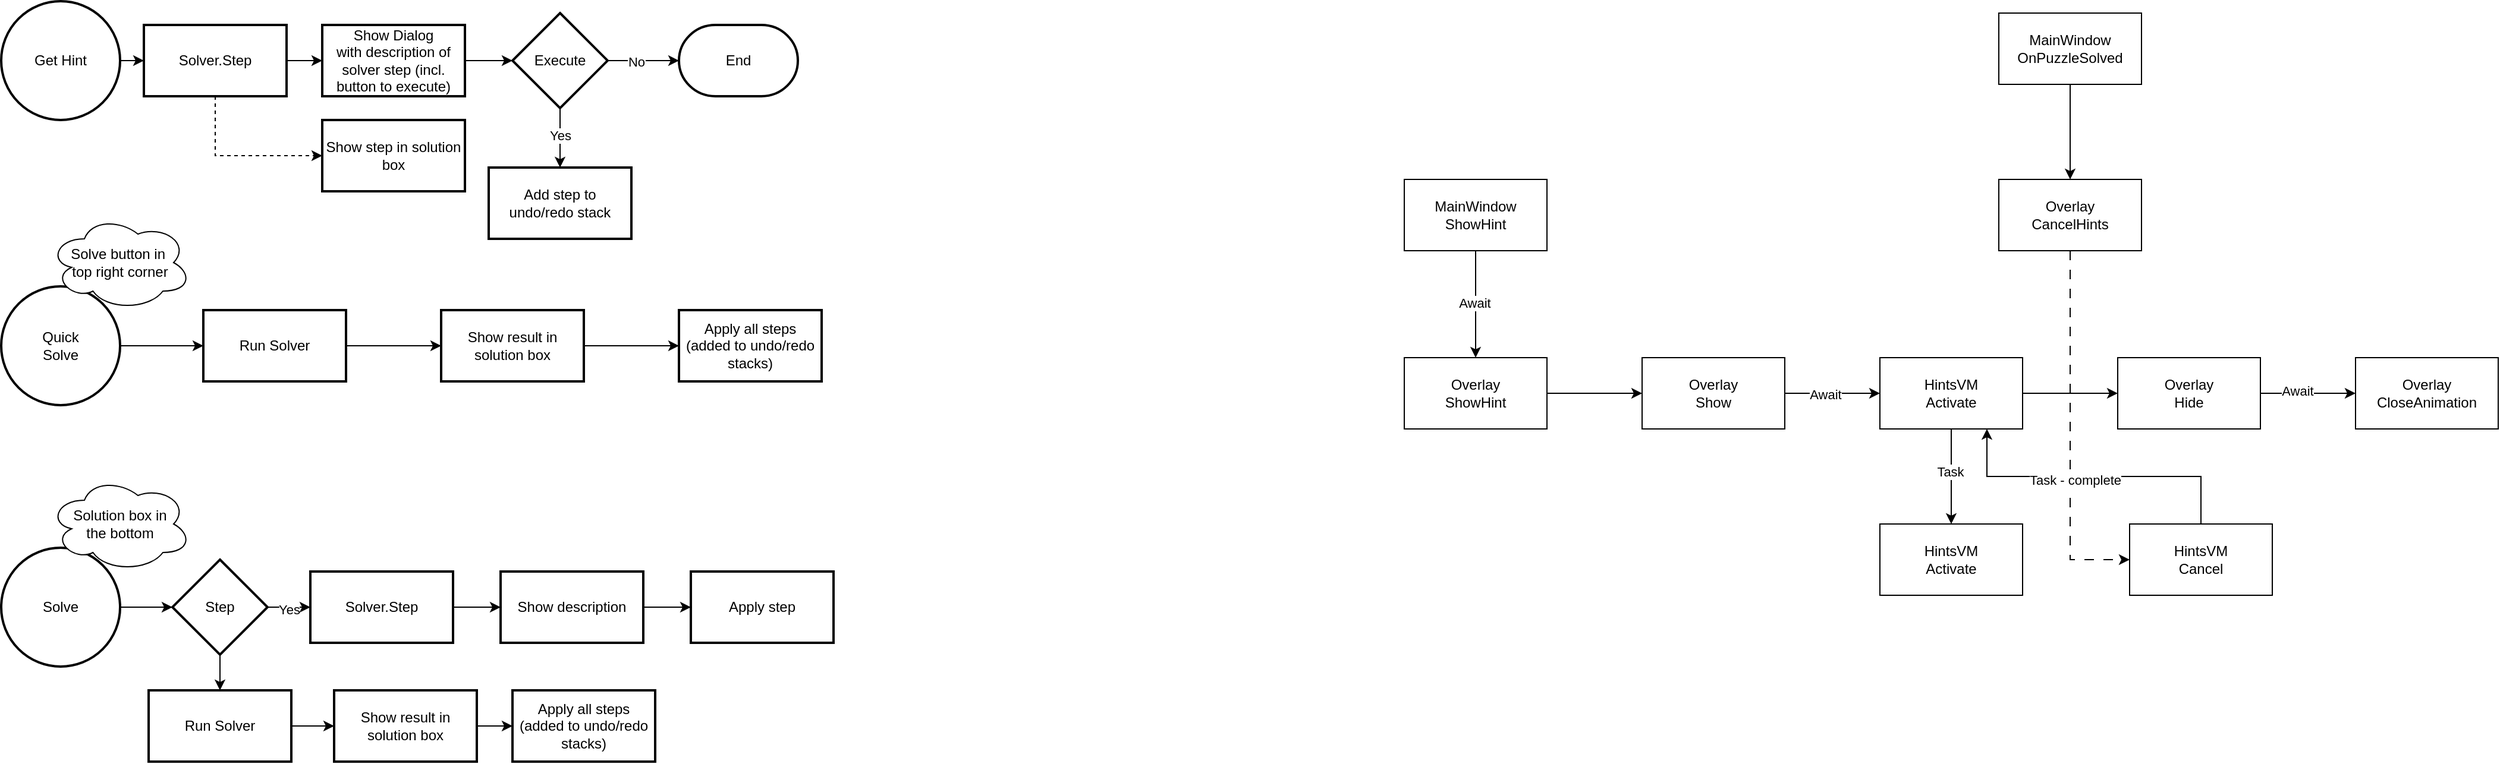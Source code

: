 <mxfile version="26.2.2">
  <diagram name="Side-1" id="ZalhD_f7BSgLu8oEKuKj">
    <mxGraphModel dx="1052" dy="805" grid="1" gridSize="10" guides="1" tooltips="1" connect="1" arrows="1" fold="1" page="1" pageScale="1" pageWidth="3300" pageHeight="4681" math="0" shadow="0">
      <root>
        <mxCell id="0" />
        <mxCell id="1" parent="0" />
        <mxCell id="xN12FdUDQYVVhbr5n7pk-11" value="" style="edgeStyle=orthogonalEdgeStyle;rounded=0;orthogonalLoop=1;jettySize=auto;html=1;" parent="1" source="xN12FdUDQYVVhbr5n7pk-6" target="xN12FdUDQYVVhbr5n7pk-10" edge="1">
          <mxGeometry relative="1" as="geometry" />
        </mxCell>
        <mxCell id="xN12FdUDQYVVhbr5n7pk-6" value="Get Hint" style="strokeWidth=2;html=1;shape=mxgraph.flowchart.start_2;whiteSpace=wrap;" parent="1" vertex="1">
          <mxGeometry x="40" y="40" width="100" height="100" as="geometry" />
        </mxCell>
        <mxCell id="xN12FdUDQYVVhbr5n7pk-31" value="" style="edgeStyle=orthogonalEdgeStyle;rounded=0;orthogonalLoop=1;jettySize=auto;html=1;" parent="1" source="xN12FdUDQYVVhbr5n7pk-7" target="xN12FdUDQYVVhbr5n7pk-30" edge="1">
          <mxGeometry relative="1" as="geometry" />
        </mxCell>
        <mxCell id="xN12FdUDQYVVhbr5n7pk-7" value="Quick&lt;div&gt;Solve&lt;/div&gt;" style="strokeWidth=2;html=1;shape=mxgraph.flowchart.start_2;whiteSpace=wrap;" parent="1" vertex="1">
          <mxGeometry x="40" y="280" width="100" height="100" as="geometry" />
        </mxCell>
        <mxCell id="xN12FdUDQYVVhbr5n7pk-15" value="" style="edgeStyle=orthogonalEdgeStyle;rounded=0;orthogonalLoop=1;jettySize=auto;html=1;" parent="1" source="xN12FdUDQYVVhbr5n7pk-10" target="xN12FdUDQYVVhbr5n7pk-14" edge="1">
          <mxGeometry relative="1" as="geometry" />
        </mxCell>
        <mxCell id="xN12FdUDQYVVhbr5n7pk-10" value="Solver.Step" style="whiteSpace=wrap;html=1;strokeWidth=2;" parent="1" vertex="1">
          <mxGeometry x="160" y="60" width="120" height="60" as="geometry" />
        </mxCell>
        <mxCell id="xN12FdUDQYVVhbr5n7pk-23" value="" style="edgeStyle=orthogonalEdgeStyle;rounded=0;orthogonalLoop=1;jettySize=auto;html=1;" parent="1" source="xN12FdUDQYVVhbr5n7pk-14" target="xN12FdUDQYVVhbr5n7pk-22" edge="1">
          <mxGeometry relative="1" as="geometry" />
        </mxCell>
        <mxCell id="xN12FdUDQYVVhbr5n7pk-14" value="Show Dialog&lt;div&gt;with description of&lt;/div&gt;&lt;div&gt;solver step (incl. button to execute)&lt;/div&gt;" style="whiteSpace=wrap;html=1;strokeWidth=2;" parent="1" vertex="1">
          <mxGeometry x="310" y="60" width="120" height="60" as="geometry" />
        </mxCell>
        <mxCell id="xN12FdUDQYVVhbr5n7pk-16" value="Show step in solution box" style="whiteSpace=wrap;html=1;strokeWidth=2;" parent="1" vertex="1">
          <mxGeometry x="310" y="140" width="120" height="60" as="geometry" />
        </mxCell>
        <mxCell id="xN12FdUDQYVVhbr5n7pk-19" value="" style="endArrow=classic;html=1;rounded=0;exitX=0.5;exitY=1;exitDx=0;exitDy=0;entryX=0;entryY=0.5;entryDx=0;entryDy=0;dashed=1;" parent="1" source="xN12FdUDQYVVhbr5n7pk-10" target="xN12FdUDQYVVhbr5n7pk-16" edge="1">
          <mxGeometry width="50" height="50" relative="1" as="geometry">
            <mxPoint x="290" y="220" as="sourcePoint" />
            <mxPoint x="340" y="170" as="targetPoint" />
            <Array as="points">
              <mxPoint x="220" y="170" />
            </Array>
          </mxGeometry>
        </mxCell>
        <mxCell id="xN12FdUDQYVVhbr5n7pk-25" value="" style="edgeStyle=orthogonalEdgeStyle;rounded=0;orthogonalLoop=1;jettySize=auto;html=1;" parent="1" source="xN12FdUDQYVVhbr5n7pk-22" target="xN12FdUDQYVVhbr5n7pk-24" edge="1">
          <mxGeometry relative="1" as="geometry" />
        </mxCell>
        <mxCell id="xN12FdUDQYVVhbr5n7pk-26" value="Yes" style="edgeLabel;html=1;align=center;verticalAlign=middle;resizable=0;points=[];" parent="xN12FdUDQYVVhbr5n7pk-25" vertex="1" connectable="0">
          <mxGeometry x="-0.089" relative="1" as="geometry">
            <mxPoint as="offset" />
          </mxGeometry>
        </mxCell>
        <mxCell id="xN12FdUDQYVVhbr5n7pk-22" value="Execute" style="rhombus;whiteSpace=wrap;html=1;strokeWidth=2;" parent="1" vertex="1">
          <mxGeometry x="470" y="50" width="80" height="80" as="geometry" />
        </mxCell>
        <mxCell id="xN12FdUDQYVVhbr5n7pk-24" value="Add step to undo/redo stack" style="whiteSpace=wrap;html=1;strokeWidth=2;" parent="1" vertex="1">
          <mxGeometry x="450" y="180" width="120" height="60" as="geometry" />
        </mxCell>
        <mxCell id="xN12FdUDQYVVhbr5n7pk-27" value="End" style="strokeWidth=2;html=1;shape=mxgraph.flowchart.terminator;whiteSpace=wrap;" parent="1" vertex="1">
          <mxGeometry x="610" y="60" width="100" height="60" as="geometry" />
        </mxCell>
        <mxCell id="xN12FdUDQYVVhbr5n7pk-28" style="edgeStyle=orthogonalEdgeStyle;rounded=0;orthogonalLoop=1;jettySize=auto;html=1;exitX=1;exitY=0.5;exitDx=0;exitDy=0;entryX=0;entryY=0.5;entryDx=0;entryDy=0;entryPerimeter=0;" parent="1" source="xN12FdUDQYVVhbr5n7pk-22" target="xN12FdUDQYVVhbr5n7pk-27" edge="1">
          <mxGeometry relative="1" as="geometry" />
        </mxCell>
        <mxCell id="xN12FdUDQYVVhbr5n7pk-29" value="No" style="edgeLabel;html=1;align=center;verticalAlign=middle;resizable=0;points=[];" parent="xN12FdUDQYVVhbr5n7pk-28" vertex="1" connectable="0">
          <mxGeometry x="-0.22" y="-1" relative="1" as="geometry">
            <mxPoint as="offset" />
          </mxGeometry>
        </mxCell>
        <mxCell id="xN12FdUDQYVVhbr5n7pk-33" value="" style="edgeStyle=orthogonalEdgeStyle;rounded=0;orthogonalLoop=1;jettySize=auto;html=1;" parent="1" source="xN12FdUDQYVVhbr5n7pk-30" target="xN12FdUDQYVVhbr5n7pk-32" edge="1">
          <mxGeometry relative="1" as="geometry" />
        </mxCell>
        <mxCell id="xN12FdUDQYVVhbr5n7pk-30" value="Run Solver" style="whiteSpace=wrap;html=1;strokeWidth=2;" parent="1" vertex="1">
          <mxGeometry x="210" y="300" width="120" height="60" as="geometry" />
        </mxCell>
        <mxCell id="xN12FdUDQYVVhbr5n7pk-35" value="" style="edgeStyle=orthogonalEdgeStyle;rounded=0;orthogonalLoop=1;jettySize=auto;html=1;" parent="1" source="xN12FdUDQYVVhbr5n7pk-32" target="xN12FdUDQYVVhbr5n7pk-34" edge="1">
          <mxGeometry relative="1" as="geometry" />
        </mxCell>
        <mxCell id="xN12FdUDQYVVhbr5n7pk-32" value="Show result in solution box" style="whiteSpace=wrap;html=1;strokeWidth=2;" parent="1" vertex="1">
          <mxGeometry x="410" y="300" width="120" height="60" as="geometry" />
        </mxCell>
        <mxCell id="xN12FdUDQYVVhbr5n7pk-34" value="Apply all steps (added to undo/redo stacks)" style="whiteSpace=wrap;html=1;strokeWidth=2;" parent="1" vertex="1">
          <mxGeometry x="610" y="300" width="120" height="60" as="geometry" />
        </mxCell>
        <mxCell id="xN12FdUDQYVVhbr5n7pk-36" value="Solve button in&amp;nbsp;&lt;div&gt;top right corner&lt;/div&gt;" style="ellipse;shape=cloud;whiteSpace=wrap;html=1;" parent="1" vertex="1">
          <mxGeometry x="80" y="220" width="120" height="80" as="geometry" />
        </mxCell>
        <mxCell id="xN12FdUDQYVVhbr5n7pk-40" value="" style="edgeStyle=orthogonalEdgeStyle;rounded=0;orthogonalLoop=1;jettySize=auto;html=1;" parent="1" source="xN12FdUDQYVVhbr5n7pk-37" target="xN12FdUDQYVVhbr5n7pk-39" edge="1">
          <mxGeometry relative="1" as="geometry" />
        </mxCell>
        <mxCell id="xN12FdUDQYVVhbr5n7pk-37" value="&lt;div&gt;Solve&lt;/div&gt;" style="strokeWidth=2;html=1;shape=mxgraph.flowchart.start_2;whiteSpace=wrap;" parent="1" vertex="1">
          <mxGeometry x="40" y="500" width="100" height="100" as="geometry" />
        </mxCell>
        <mxCell id="xN12FdUDQYVVhbr5n7pk-38" value="Solution box in&lt;div&gt;the bottom&lt;/div&gt;" style="ellipse;shape=cloud;whiteSpace=wrap;html=1;" parent="1" vertex="1">
          <mxGeometry x="80" y="440" width="120" height="80" as="geometry" />
        </mxCell>
        <mxCell id="xN12FdUDQYVVhbr5n7pk-42" value="" style="edgeStyle=orthogonalEdgeStyle;rounded=0;orthogonalLoop=1;jettySize=auto;html=1;" parent="1" source="xN12FdUDQYVVhbr5n7pk-39" target="xN12FdUDQYVVhbr5n7pk-41" edge="1">
          <mxGeometry relative="1" as="geometry" />
        </mxCell>
        <mxCell id="xN12FdUDQYVVhbr5n7pk-43" value="Yes" style="edgeLabel;html=1;align=center;verticalAlign=middle;resizable=0;points=[];" parent="xN12FdUDQYVVhbr5n7pk-42" vertex="1" connectable="0">
          <mxGeometry x="0.033" y="2" relative="1" as="geometry">
            <mxPoint as="offset" />
          </mxGeometry>
        </mxCell>
        <mxCell id="xN12FdUDQYVVhbr5n7pk-51" value="" style="edgeStyle=orthogonalEdgeStyle;rounded=0;orthogonalLoop=1;jettySize=auto;html=1;" parent="1" source="xN12FdUDQYVVhbr5n7pk-39" target="xN12FdUDQYVVhbr5n7pk-50" edge="1">
          <mxGeometry relative="1" as="geometry" />
        </mxCell>
        <mxCell id="xN12FdUDQYVVhbr5n7pk-39" value="Step" style="rhombus;whiteSpace=wrap;html=1;strokeWidth=2;" parent="1" vertex="1">
          <mxGeometry x="184" y="510" width="80" height="80" as="geometry" />
        </mxCell>
        <mxCell id="xN12FdUDQYVVhbr5n7pk-45" value="" style="edgeStyle=orthogonalEdgeStyle;rounded=0;orthogonalLoop=1;jettySize=auto;html=1;" parent="1" source="xN12FdUDQYVVhbr5n7pk-41" target="xN12FdUDQYVVhbr5n7pk-44" edge="1">
          <mxGeometry relative="1" as="geometry" />
        </mxCell>
        <mxCell id="xN12FdUDQYVVhbr5n7pk-41" value="Solver.Step" style="whiteSpace=wrap;html=1;strokeWidth=2;" parent="1" vertex="1">
          <mxGeometry x="300" y="520" width="120" height="60" as="geometry" />
        </mxCell>
        <mxCell id="xN12FdUDQYVVhbr5n7pk-49" value="" style="edgeStyle=orthogonalEdgeStyle;rounded=0;orthogonalLoop=1;jettySize=auto;html=1;" parent="1" source="xN12FdUDQYVVhbr5n7pk-44" target="xN12FdUDQYVVhbr5n7pk-48" edge="1">
          <mxGeometry relative="1" as="geometry" />
        </mxCell>
        <mxCell id="xN12FdUDQYVVhbr5n7pk-44" value="Show description" style="whiteSpace=wrap;html=1;strokeWidth=2;" parent="1" vertex="1">
          <mxGeometry x="460" y="520" width="120" height="60" as="geometry" />
        </mxCell>
        <mxCell id="xN12FdUDQYVVhbr5n7pk-48" value="Apply step" style="whiteSpace=wrap;html=1;strokeWidth=2;" parent="1" vertex="1">
          <mxGeometry x="620" y="520" width="120" height="60" as="geometry" />
        </mxCell>
        <mxCell id="xN12FdUDQYVVhbr5n7pk-55" style="edgeStyle=orthogonalEdgeStyle;rounded=0;orthogonalLoop=1;jettySize=auto;html=1;exitX=1;exitY=0.5;exitDx=0;exitDy=0;entryX=0;entryY=0.5;entryDx=0;entryDy=0;" parent="1" source="xN12FdUDQYVVhbr5n7pk-50" target="xN12FdUDQYVVhbr5n7pk-53" edge="1">
          <mxGeometry relative="1" as="geometry" />
        </mxCell>
        <mxCell id="xN12FdUDQYVVhbr5n7pk-50" value="Run Solver" style="whiteSpace=wrap;html=1;strokeWidth=2;" parent="1" vertex="1">
          <mxGeometry x="164" y="620" width="120" height="60" as="geometry" />
        </mxCell>
        <mxCell id="xN12FdUDQYVVhbr5n7pk-52" value="" style="edgeStyle=orthogonalEdgeStyle;rounded=0;orthogonalLoop=1;jettySize=auto;html=1;" parent="1" source="xN12FdUDQYVVhbr5n7pk-53" target="xN12FdUDQYVVhbr5n7pk-54" edge="1">
          <mxGeometry relative="1" as="geometry" />
        </mxCell>
        <mxCell id="xN12FdUDQYVVhbr5n7pk-53" value="Show result in solution box" style="whiteSpace=wrap;html=1;strokeWidth=2;" parent="1" vertex="1">
          <mxGeometry x="320" y="620" width="120" height="60" as="geometry" />
        </mxCell>
        <mxCell id="xN12FdUDQYVVhbr5n7pk-54" value="Apply all steps (added to undo/redo stacks)" style="whiteSpace=wrap;html=1;strokeWidth=2;" parent="1" vertex="1">
          <mxGeometry x="470" y="620" width="120" height="60" as="geometry" />
        </mxCell>
        <mxCell id="reWqDuZTBERJUsEtRyYQ-7" style="edgeStyle=orthogonalEdgeStyle;rounded=0;orthogonalLoop=1;jettySize=auto;html=1;exitX=0.5;exitY=1;exitDx=0;exitDy=0;" edge="1" parent="1" source="reWqDuZTBERJUsEtRyYQ-5" target="reWqDuZTBERJUsEtRyYQ-6">
          <mxGeometry relative="1" as="geometry" />
        </mxCell>
        <mxCell id="reWqDuZTBERJUsEtRyYQ-8" value="Await" style="edgeLabel;html=1;align=center;verticalAlign=middle;resizable=0;points=[];" vertex="1" connectable="0" parent="reWqDuZTBERJUsEtRyYQ-7">
          <mxGeometry x="-0.022" y="-1" relative="1" as="geometry">
            <mxPoint as="offset" />
          </mxGeometry>
        </mxCell>
        <mxCell id="reWqDuZTBERJUsEtRyYQ-5" value="MainWindow&lt;div&gt;ShowHint&lt;/div&gt;" style="rounded=0;whiteSpace=wrap;html=1;" vertex="1" parent="1">
          <mxGeometry x="1220" y="190" width="120" height="60" as="geometry" />
        </mxCell>
        <mxCell id="reWqDuZTBERJUsEtRyYQ-10" value="" style="edgeStyle=orthogonalEdgeStyle;rounded=0;orthogonalLoop=1;jettySize=auto;html=1;" edge="1" parent="1" source="reWqDuZTBERJUsEtRyYQ-6" target="reWqDuZTBERJUsEtRyYQ-9">
          <mxGeometry relative="1" as="geometry" />
        </mxCell>
        <mxCell id="reWqDuZTBERJUsEtRyYQ-6" value="Overlay&lt;div&gt;ShowHint&lt;/div&gt;" style="rounded=0;whiteSpace=wrap;html=1;" vertex="1" parent="1">
          <mxGeometry x="1220" y="340" width="120" height="60" as="geometry" />
        </mxCell>
        <mxCell id="reWqDuZTBERJUsEtRyYQ-12" value="" style="edgeStyle=orthogonalEdgeStyle;rounded=0;orthogonalLoop=1;jettySize=auto;html=1;" edge="1" parent="1" source="reWqDuZTBERJUsEtRyYQ-9" target="reWqDuZTBERJUsEtRyYQ-11">
          <mxGeometry relative="1" as="geometry" />
        </mxCell>
        <mxCell id="reWqDuZTBERJUsEtRyYQ-13" value="Await" style="edgeLabel;html=1;align=center;verticalAlign=middle;resizable=0;points=[];" vertex="1" connectable="0" parent="reWqDuZTBERJUsEtRyYQ-12">
          <mxGeometry x="-0.15" y="-1" relative="1" as="geometry">
            <mxPoint as="offset" />
          </mxGeometry>
        </mxCell>
        <mxCell id="reWqDuZTBERJUsEtRyYQ-9" value="Overlay&lt;div&gt;Show&lt;/div&gt;" style="whiteSpace=wrap;html=1;rounded=0;" vertex="1" parent="1">
          <mxGeometry x="1420" y="340" width="120" height="60" as="geometry" />
        </mxCell>
        <mxCell id="reWqDuZTBERJUsEtRyYQ-15" value="" style="edgeStyle=orthogonalEdgeStyle;rounded=0;orthogonalLoop=1;jettySize=auto;html=1;" edge="1" parent="1" source="reWqDuZTBERJUsEtRyYQ-11" target="reWqDuZTBERJUsEtRyYQ-14">
          <mxGeometry relative="1" as="geometry" />
        </mxCell>
        <mxCell id="reWqDuZTBERJUsEtRyYQ-20" value="" style="edgeStyle=orthogonalEdgeStyle;rounded=0;orthogonalLoop=1;jettySize=auto;html=1;" edge="1" parent="1" source="reWqDuZTBERJUsEtRyYQ-11" target="reWqDuZTBERJUsEtRyYQ-19">
          <mxGeometry relative="1" as="geometry" />
        </mxCell>
        <mxCell id="reWqDuZTBERJUsEtRyYQ-28" value="Task" style="edgeLabel;html=1;align=center;verticalAlign=middle;resizable=0;points=[];" vertex="1" connectable="0" parent="reWqDuZTBERJUsEtRyYQ-20">
          <mxGeometry x="-0.1" y="-1" relative="1" as="geometry">
            <mxPoint as="offset" />
          </mxGeometry>
        </mxCell>
        <mxCell id="reWqDuZTBERJUsEtRyYQ-11" value="HintsVM&lt;div&gt;Activate&lt;/div&gt;" style="whiteSpace=wrap;html=1;rounded=0;" vertex="1" parent="1">
          <mxGeometry x="1620" y="340" width="120" height="60" as="geometry" />
        </mxCell>
        <mxCell id="reWqDuZTBERJUsEtRyYQ-17" value="" style="edgeStyle=orthogonalEdgeStyle;rounded=0;orthogonalLoop=1;jettySize=auto;html=1;" edge="1" parent="1" source="reWqDuZTBERJUsEtRyYQ-14" target="reWqDuZTBERJUsEtRyYQ-16">
          <mxGeometry relative="1" as="geometry" />
        </mxCell>
        <mxCell id="reWqDuZTBERJUsEtRyYQ-18" value="A&lt;span style=&quot;background-color: light-dark(#ffffff, var(--ge-dark-color, #121212)); color: light-dark(rgb(0, 0, 0), rgb(255, 255, 255));&quot;&gt;wait&lt;/span&gt;" style="edgeLabel;html=1;align=center;verticalAlign=middle;resizable=0;points=[];" vertex="1" connectable="0" parent="reWqDuZTBERJUsEtRyYQ-17">
          <mxGeometry x="-0.225" y="2" relative="1" as="geometry">
            <mxPoint as="offset" />
          </mxGeometry>
        </mxCell>
        <mxCell id="reWqDuZTBERJUsEtRyYQ-14" value="Overlay&lt;div&gt;Hide&lt;/div&gt;" style="whiteSpace=wrap;html=1;rounded=0;" vertex="1" parent="1">
          <mxGeometry x="1820" y="340" width="120" height="60" as="geometry" />
        </mxCell>
        <mxCell id="reWqDuZTBERJUsEtRyYQ-16" value="Overlay&lt;div&gt;CloseAnimation&lt;/div&gt;" style="whiteSpace=wrap;html=1;rounded=0;" vertex="1" parent="1">
          <mxGeometry x="2020" y="340" width="120" height="60" as="geometry" />
        </mxCell>
        <mxCell id="reWqDuZTBERJUsEtRyYQ-19" value="HintsVM&lt;div&gt;Activate&lt;/div&gt;" style="whiteSpace=wrap;html=1;rounded=0;" vertex="1" parent="1">
          <mxGeometry x="1620" y="480" width="120" height="60" as="geometry" />
        </mxCell>
        <mxCell id="reWqDuZTBERJUsEtRyYQ-23" value="" style="edgeStyle=orthogonalEdgeStyle;rounded=0;orthogonalLoop=1;jettySize=auto;html=1;" edge="1" parent="1" source="reWqDuZTBERJUsEtRyYQ-21" target="reWqDuZTBERJUsEtRyYQ-22">
          <mxGeometry relative="1" as="geometry" />
        </mxCell>
        <mxCell id="reWqDuZTBERJUsEtRyYQ-21" value="MainWindow&lt;div&gt;OnPuzzleSolved&lt;/div&gt;" style="rounded=0;whiteSpace=wrap;html=1;" vertex="1" parent="1">
          <mxGeometry x="1720" y="50" width="120" height="60" as="geometry" />
        </mxCell>
        <mxCell id="reWqDuZTBERJUsEtRyYQ-29" style="edgeStyle=orthogonalEdgeStyle;rounded=0;orthogonalLoop=1;jettySize=auto;html=1;exitX=0.5;exitY=1;exitDx=0;exitDy=0;entryX=0;entryY=0.5;entryDx=0;entryDy=0;dashed=1;dashPattern=8 8;" edge="1" parent="1" source="reWqDuZTBERJUsEtRyYQ-22" target="reWqDuZTBERJUsEtRyYQ-24">
          <mxGeometry relative="1" as="geometry" />
        </mxCell>
        <mxCell id="reWqDuZTBERJUsEtRyYQ-22" value="Overlay&lt;div&gt;CancelHints&lt;/div&gt;" style="whiteSpace=wrap;html=1;rounded=0;" vertex="1" parent="1">
          <mxGeometry x="1720" y="190" width="120" height="60" as="geometry" />
        </mxCell>
        <mxCell id="reWqDuZTBERJUsEtRyYQ-26" style="edgeStyle=orthogonalEdgeStyle;rounded=0;orthogonalLoop=1;jettySize=auto;html=1;exitX=0.5;exitY=0;exitDx=0;exitDy=0;entryX=0.75;entryY=1;entryDx=0;entryDy=0;" edge="1" parent="1" source="reWqDuZTBERJUsEtRyYQ-24" target="reWqDuZTBERJUsEtRyYQ-11">
          <mxGeometry relative="1" as="geometry" />
        </mxCell>
        <mxCell id="reWqDuZTBERJUsEtRyYQ-27" value="Task - complete" style="edgeLabel;html=1;align=center;verticalAlign=middle;resizable=0;points=[];" vertex="1" connectable="0" parent="reWqDuZTBERJUsEtRyYQ-26">
          <mxGeometry x="0.123" y="3" relative="1" as="geometry">
            <mxPoint as="offset" />
          </mxGeometry>
        </mxCell>
        <mxCell id="reWqDuZTBERJUsEtRyYQ-24" value="HintsVM&lt;div&gt;Cancel&lt;/div&gt;" style="whiteSpace=wrap;html=1;rounded=0;" vertex="1" parent="1">
          <mxGeometry x="1830" y="480" width="120" height="60" as="geometry" />
        </mxCell>
      </root>
    </mxGraphModel>
  </diagram>
</mxfile>

